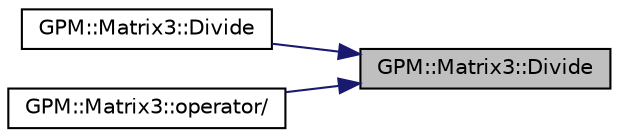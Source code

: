 digraph "GPM::Matrix3::Divide"
{
 // INTERACTIVE_SVG=YES
 // LATEX_PDF_SIZE
  edge [fontname="Helvetica",fontsize="10",labelfontname="Helvetica",labelfontsize="10"];
  node [fontname="Helvetica",fontsize="10",shape=record];
  rankdir="RL";
  Node72 [label="GPM::Matrix3::Divide",height=0.2,width=0.4,color="black", fillcolor="grey75", style="filled", fontcolor="black",tooltip="Divide elements by scalar."];
  Node72 -> Node73 [dir="back",color="midnightblue",fontsize="10",style="solid",fontname="Helvetica"];
  Node73 [label="GPM::Matrix3::Divide",height=0.2,width=0.4,color="black", fillcolor="white", style="filled",URL="$struct_g_p_m_1_1_matrix3.html#ac178e947740e705aabddef81aaf78925",tooltip="Divide matrix p_left by scalar."];
  Node72 -> Node74 [dir="back",color="midnightblue",fontsize="10",style="solid",fontname="Helvetica"];
  Node74 [label="GPM::Matrix3::operator/",height=0.2,width=0.4,color="black", fillcolor="white", style="filled",URL="$struct_g_p_m_1_1_matrix3.html#a4bb676ae89519cdcb917356b95e02597",tooltip="Divide matrix p_left by scalar."];
}
